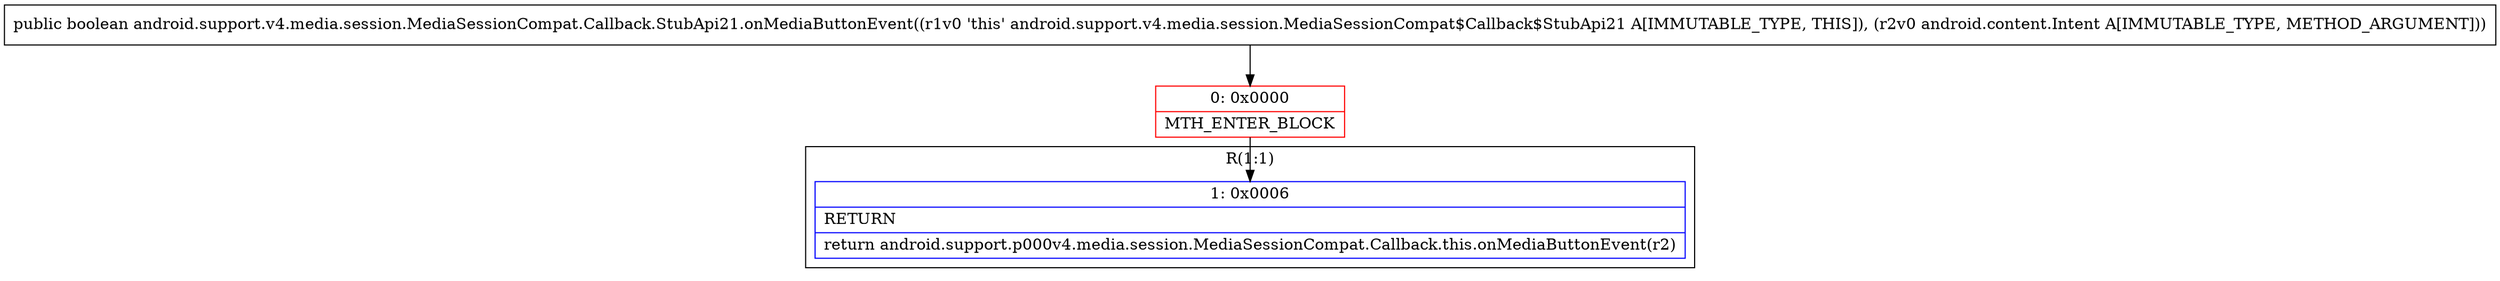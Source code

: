 digraph "CFG forandroid.support.v4.media.session.MediaSessionCompat.Callback.StubApi21.onMediaButtonEvent(Landroid\/content\/Intent;)Z" {
subgraph cluster_Region_408005352 {
label = "R(1:1)";
node [shape=record,color=blue];
Node_1 [shape=record,label="{1\:\ 0x0006|RETURN\l|return android.support.p000v4.media.session.MediaSessionCompat.Callback.this.onMediaButtonEvent(r2)\l}"];
}
Node_0 [shape=record,color=red,label="{0\:\ 0x0000|MTH_ENTER_BLOCK\l}"];
MethodNode[shape=record,label="{public boolean android.support.v4.media.session.MediaSessionCompat.Callback.StubApi21.onMediaButtonEvent((r1v0 'this' android.support.v4.media.session.MediaSessionCompat$Callback$StubApi21 A[IMMUTABLE_TYPE, THIS]), (r2v0 android.content.Intent A[IMMUTABLE_TYPE, METHOD_ARGUMENT])) }"];
MethodNode -> Node_0;
Node_0 -> Node_1;
}

